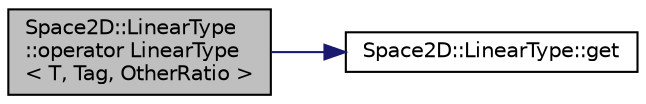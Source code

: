 digraph "Space2D::LinearType::operator LinearType&lt; T, Tag, OtherRatio &gt;"
{
 // INTERACTIVE_SVG=YES
 // LATEX_PDF_SIZE
  edge [fontname="Helvetica",fontsize="10",labelfontname="Helvetica",labelfontsize="10"];
  node [fontname="Helvetica",fontsize="10",shape=record];
  rankdir="LR";
  Node1 [label="Space2D::LinearType\l::operator LinearType\l\< T, Tag, OtherRatio \>",height=0.2,width=0.4,color="black", fillcolor="grey75", style="filled", fontcolor="black",tooltip=" "];
  Node1 -> Node2 [color="midnightblue",fontsize="10",style="solid",fontname="Helvetica"];
  Node2 [label="Space2D::LinearType::get",height=0.2,width=0.4,color="black", fillcolor="white", style="filled",URL="$class_space2_d_1_1_linear_type.html#a92541910e7c02cdc45427b73b903a7bc",tooltip=" "];
}
